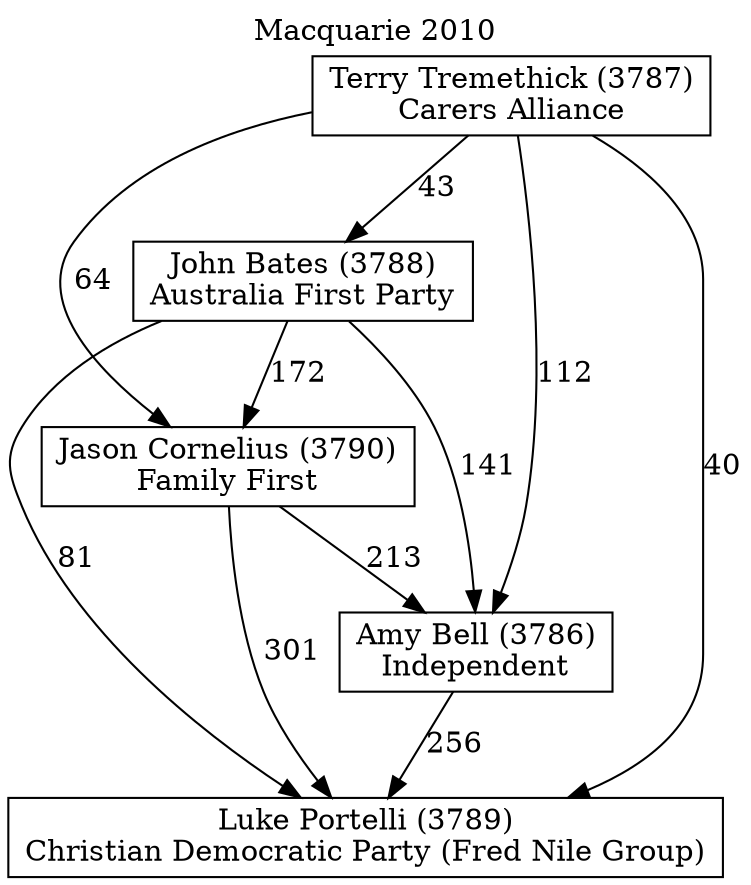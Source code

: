 // House preference flow
digraph "Luke Portelli (3789)_Macquarie_2010" {
	graph [label="Macquarie 2010" labelloc=t mclimit=2]
	node [shape=box]
	"Luke Portelli (3789)" [label="Luke Portelli (3789)
Christian Democratic Party (Fred Nile Group)"]
	"Amy Bell (3786)" [label="Amy Bell (3786)
Independent"]
	"Jason Cornelius (3790)" [label="Jason Cornelius (3790)
Family First"]
	"John Bates (3788)" [label="John Bates (3788)
Australia First Party"]
	"Terry Tremethick (3787)" [label="Terry Tremethick (3787)
Carers Alliance"]
	"Amy Bell (3786)" -> "Luke Portelli (3789)" [label=256]
	"Jason Cornelius (3790)" -> "Amy Bell (3786)" [label=213]
	"John Bates (3788)" -> "Jason Cornelius (3790)" [label=172]
	"Terry Tremethick (3787)" -> "John Bates (3788)" [label=43]
	"Jason Cornelius (3790)" -> "Luke Portelli (3789)" [label=301]
	"John Bates (3788)" -> "Luke Portelli (3789)" [label=81]
	"Terry Tremethick (3787)" -> "Luke Portelli (3789)" [label=40]
	"Terry Tremethick (3787)" -> "Jason Cornelius (3790)" [label=64]
	"John Bates (3788)" -> "Amy Bell (3786)" [label=141]
	"Terry Tremethick (3787)" -> "Amy Bell (3786)" [label=112]
}
